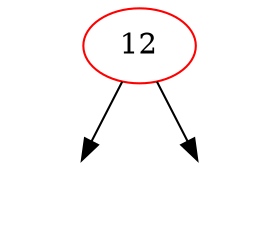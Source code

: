 digraph RBTree {
"139660435791312" [color=red,label="12"]
L139660435791312 [label="",color=none]
139660435791312 -> L139660435791312
R139660435791312 [label="",color=none]
139660435791312 -> R139660435791312
}

